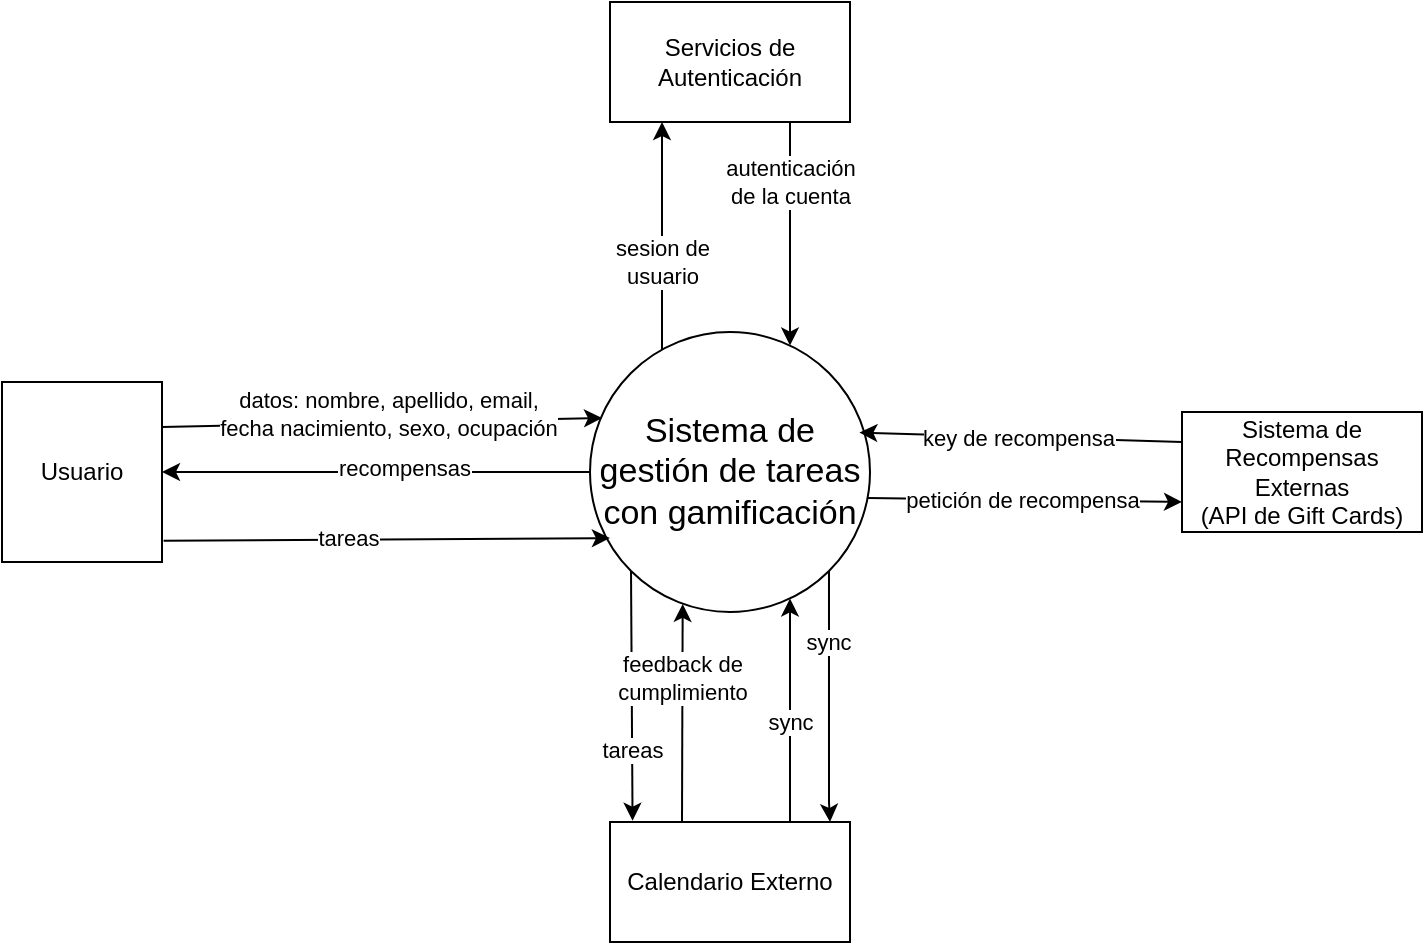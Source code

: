 <mxfile version="27.0.9" pages="2">
  <diagram name="Nivel 0" id="aczHuY5u1-I6r8wNnccB">
    <mxGraphModel grid="1" page="1" gridSize="10" guides="1" tooltips="1" connect="1" arrows="1" fold="1" pageScale="1" pageWidth="827" pageHeight="1169" math="0" shadow="0">
      <root>
        <mxCell id="0" />
        <mxCell id="1" parent="0" />
        <mxCell id="4BAkjUlMA6Nwl7Ngq4Zv-7" style="rounded=0;orthogonalLoop=1;jettySize=auto;html=1;entryX=1;entryY=0.5;entryDx=0;entryDy=0;" edge="1" parent="1" source="4BAkjUlMA6Nwl7Ngq4Zv-3" target="4BAkjUlMA6Nwl7Ngq4Zv-4">
          <mxGeometry relative="1" as="geometry" />
        </mxCell>
        <mxCell id="4BAkjUlMA6Nwl7Ngq4Zv-17" value="recompensas" style="edgeLabel;html=1;align=center;verticalAlign=middle;resizable=0;points=[];" connectable="0" vertex="1" parent="4BAkjUlMA6Nwl7Ngq4Zv-7">
          <mxGeometry x="-0.129" y="-2" relative="1" as="geometry">
            <mxPoint as="offset" />
          </mxGeometry>
        </mxCell>
        <mxCell id="4BAkjUlMA6Nwl7Ngq4Zv-19" style="rounded=0;orthogonalLoop=1;jettySize=auto;html=1;exitX=0;exitY=1;exitDx=0;exitDy=0;entryX=0.094;entryY=-0.011;entryDx=0;entryDy=0;entryPerimeter=0;" edge="1" parent="1" source="4BAkjUlMA6Nwl7Ngq4Zv-3" target="4BAkjUlMA6Nwl7Ngq4Zv-18">
          <mxGeometry relative="1" as="geometry" />
        </mxCell>
        <mxCell id="4BAkjUlMA6Nwl7Ngq4Zv-20" value="tareas" style="edgeLabel;html=1;align=center;verticalAlign=middle;resizable=0;points=[];" connectable="0" vertex="1" parent="4BAkjUlMA6Nwl7Ngq4Zv-19">
          <mxGeometry x="0.012" relative="1" as="geometry">
            <mxPoint y="26" as="offset" />
          </mxGeometry>
        </mxCell>
        <mxCell id="4BAkjUlMA6Nwl7Ngq4Zv-25" style="rounded=0;orthogonalLoop=1;jettySize=auto;html=1;exitX=0.992;exitY=0.593;exitDx=0;exitDy=0;entryX=0;entryY=0.75;entryDx=0;entryDy=0;exitPerimeter=0;" edge="1" parent="1" source="4BAkjUlMA6Nwl7Ngq4Zv-3" target="4BAkjUlMA6Nwl7Ngq4Zv-23">
          <mxGeometry relative="1" as="geometry" />
        </mxCell>
        <mxCell id="4BAkjUlMA6Nwl7Ngq4Zv-26" value="petición de recompensa" style="edgeLabel;html=1;align=center;verticalAlign=middle;resizable=0;points=[];" connectable="0" vertex="1" parent="4BAkjUlMA6Nwl7Ngq4Zv-25">
          <mxGeometry x="-0.176" relative="1" as="geometry">
            <mxPoint x="12" as="offset" />
          </mxGeometry>
        </mxCell>
        <mxCell id="4BAkjUlMA6Nwl7Ngq4Zv-35" style="rounded=0;orthogonalLoop=1;jettySize=auto;html=1;edgeStyle=orthogonalEdgeStyle;" edge="1" parent="1" source="4BAkjUlMA6Nwl7Ngq4Zv-3" target="4BAkjUlMA6Nwl7Ngq4Zv-34">
          <mxGeometry relative="1" as="geometry">
            <Array as="points">
              <mxPoint x="380" y="280" />
              <mxPoint x="380" y="280" />
            </Array>
          </mxGeometry>
        </mxCell>
        <mxCell id="4BAkjUlMA6Nwl7Ngq4Zv-36" value="sesion de&lt;div&gt;usuario&lt;/div&gt;" style="edgeLabel;html=1;align=center;verticalAlign=middle;resizable=0;points=[];" connectable="0" vertex="1" parent="4BAkjUlMA6Nwl7Ngq4Zv-35">
          <mxGeometry x="0.146" y="3" relative="1" as="geometry">
            <mxPoint x="3" y="21" as="offset" />
          </mxGeometry>
        </mxCell>
        <mxCell id="80QkjugZC8GEYxrpgNlj-1" style="edgeStyle=orthogonalEdgeStyle;rounded=0;orthogonalLoop=1;jettySize=auto;html=1;exitX=1;exitY=1;exitDx=0;exitDy=0;" edge="1" parent="1" source="4BAkjUlMA6Nwl7Ngq4Zv-3" target="4BAkjUlMA6Nwl7Ngq4Zv-18">
          <mxGeometry relative="1" as="geometry">
            <Array as="points">
              <mxPoint x="464" y="520" />
              <mxPoint x="464" y="520" />
            </Array>
          </mxGeometry>
        </mxCell>
        <mxCell id="4BAkjUlMA6Nwl7Ngq4Zv-3" value="&lt;font style=&quot;font-size: 17px;&quot;&gt;Sistema de gestión de tareas con gamificación&lt;/font&gt;" style="ellipse;whiteSpace=wrap;html=1;aspect=fixed;" vertex="1" parent="1">
          <mxGeometry x="344" y="285" width="140" height="140" as="geometry" />
        </mxCell>
        <mxCell id="4BAkjUlMA6Nwl7Ngq4Zv-4" value="Usuario" style="rounded=0;whiteSpace=wrap;html=1;" vertex="1" parent="1">
          <mxGeometry x="50" y="310" width="80" height="90" as="geometry" />
        </mxCell>
        <mxCell id="4BAkjUlMA6Nwl7Ngq4Zv-10" style="rounded=0;orthogonalLoop=1;jettySize=auto;html=1;entryX=0.071;entryY=0.736;entryDx=0;entryDy=0;entryPerimeter=0;exitX=1.01;exitY=0.882;exitDx=0;exitDy=0;exitPerimeter=0;" edge="1" parent="1" source="4BAkjUlMA6Nwl7Ngq4Zv-4" target="4BAkjUlMA6Nwl7Ngq4Zv-3">
          <mxGeometry relative="1" as="geometry" />
        </mxCell>
        <mxCell id="4BAkjUlMA6Nwl7Ngq4Zv-11" value="tareas" style="edgeLabel;html=1;align=center;verticalAlign=middle;resizable=0;points=[];" connectable="0" vertex="1" parent="4BAkjUlMA6Nwl7Ngq4Zv-10">
          <mxGeometry x="0.415" y="-1" relative="1" as="geometry">
            <mxPoint x="-66" y="-2" as="offset" />
          </mxGeometry>
        </mxCell>
        <mxCell id="4BAkjUlMA6Nwl7Ngq4Zv-14" style="rounded=0;orthogonalLoop=1;jettySize=auto;html=1;exitX=1;exitY=0.25;exitDx=0;exitDy=0;entryX=0.043;entryY=0.307;entryDx=0;entryDy=0;entryPerimeter=0;" edge="1" parent="1" source="4BAkjUlMA6Nwl7Ngq4Zv-4" target="4BAkjUlMA6Nwl7Ngq4Zv-3">
          <mxGeometry relative="1" as="geometry">
            <mxPoint x="340" y="340" as="targetPoint" />
          </mxGeometry>
        </mxCell>
        <mxCell id="4BAkjUlMA6Nwl7Ngq4Zv-16" value="datos: nombre, apellido, email,&lt;div&gt;fecha nacimiento, sexo, ocupación&lt;/div&gt;" style="edgeLabel;html=1;align=center;verticalAlign=middle;resizable=0;points=[];" connectable="0" vertex="1" parent="4BAkjUlMA6Nwl7Ngq4Zv-14">
          <mxGeometry x="-0.206" y="-1" relative="1" as="geometry">
            <mxPoint x="25" y="-6" as="offset" />
          </mxGeometry>
        </mxCell>
        <mxCell id="80QkjugZC8GEYxrpgNlj-3" style="edgeStyle=orthogonalEdgeStyle;rounded=0;orthogonalLoop=1;jettySize=auto;html=1;exitX=0.75;exitY=0;exitDx=0;exitDy=0;" edge="1" parent="1" source="4BAkjUlMA6Nwl7Ngq4Zv-18" target="4BAkjUlMA6Nwl7Ngq4Zv-3">
          <mxGeometry relative="1" as="geometry">
            <Array as="points">
              <mxPoint x="444" y="450" />
              <mxPoint x="444" y="450" />
            </Array>
          </mxGeometry>
        </mxCell>
        <mxCell id="4BAkjUlMA6Nwl7Ngq4Zv-18" value="Calendario Externo" style="rounded=0;whiteSpace=wrap;html=1;" vertex="1" parent="1">
          <mxGeometry x="354" y="530" width="120" height="60" as="geometry" />
        </mxCell>
        <mxCell id="4BAkjUlMA6Nwl7Ngq4Zv-21" style="edgeStyle=orthogonalEdgeStyle;rounded=0;orthogonalLoop=1;jettySize=auto;html=1;entryX=0.331;entryY=0.971;entryDx=0;entryDy=0;entryPerimeter=0;" edge="1" parent="1" target="4BAkjUlMA6Nwl7Ngq4Zv-3">
          <mxGeometry relative="1" as="geometry">
            <mxPoint x="390" y="530" as="sourcePoint" />
            <Array as="points">
              <mxPoint x="390" y="530" />
              <mxPoint x="390" y="478" />
            </Array>
          </mxGeometry>
        </mxCell>
        <mxCell id="4BAkjUlMA6Nwl7Ngq4Zv-22" value="feedback de&lt;div&gt;cumplimiento&lt;/div&gt;" style="edgeLabel;html=1;align=center;verticalAlign=middle;resizable=0;points=[];" connectable="0" vertex="1" parent="4BAkjUlMA6Nwl7Ngq4Zv-21">
          <mxGeometry x="0.109" relative="1" as="geometry">
            <mxPoint y="-12" as="offset" />
          </mxGeometry>
        </mxCell>
        <mxCell id="4BAkjUlMA6Nwl7Ngq4Zv-23" value="&lt;font&gt;Sistema de Recompensas Externas&lt;/font&gt;&lt;div&gt;&lt;font&gt;(API de Gift Cards)&lt;/font&gt;&lt;/div&gt;" style="rounded=0;whiteSpace=wrap;html=1;" vertex="1" parent="1">
          <mxGeometry x="640" y="325" width="120" height="60" as="geometry" />
        </mxCell>
        <mxCell id="4BAkjUlMA6Nwl7Ngq4Zv-24" style="rounded=0;orthogonalLoop=1;jettySize=auto;html=1;entryX=0.962;entryY=0.359;entryDx=0;entryDy=0;entryPerimeter=0;exitX=0;exitY=0.25;exitDx=0;exitDy=0;" edge="1" parent="1" source="4BAkjUlMA6Nwl7Ngq4Zv-23" target="4BAkjUlMA6Nwl7Ngq4Zv-3">
          <mxGeometry relative="1" as="geometry" />
        </mxCell>
        <mxCell id="4BAkjUlMA6Nwl7Ngq4Zv-27" value="key de recompensa" style="edgeLabel;html=1;align=center;verticalAlign=middle;resizable=0;points=[];" connectable="0" vertex="1" parent="4BAkjUlMA6Nwl7Ngq4Zv-24">
          <mxGeometry x="-0.295" y="-1" relative="1" as="geometry">
            <mxPoint x="-25" as="offset" />
          </mxGeometry>
        </mxCell>
        <mxCell id="4BAkjUlMA6Nwl7Ngq4Zv-34" value="Servicios de Autenticación" style="rounded=0;whiteSpace=wrap;html=1;" vertex="1" parent="1">
          <mxGeometry x="354" y="120" width="120" height="60" as="geometry" />
        </mxCell>
        <mxCell id="4BAkjUlMA6Nwl7Ngq4Zv-37" style="rounded=0;orthogonalLoop=1;jettySize=auto;html=1;exitX=0.75;exitY=1;exitDx=0;exitDy=0;edgeStyle=orthogonalEdgeStyle;" edge="1" parent="1" source="4BAkjUlMA6Nwl7Ngq4Zv-34" target="4BAkjUlMA6Nwl7Ngq4Zv-3">
          <mxGeometry relative="1" as="geometry">
            <Array as="points">
              <mxPoint x="444" y="280" />
              <mxPoint x="444" y="280" />
            </Array>
            <mxPoint x="460" y="260" as="targetPoint" />
          </mxGeometry>
        </mxCell>
        <mxCell id="4BAkjUlMA6Nwl7Ngq4Zv-38" value="autenticación&lt;div&gt;de la cuenta&lt;/div&gt;" style="edgeLabel;html=1;align=center;verticalAlign=middle;resizable=0;points=[];" connectable="0" vertex="1" parent="4BAkjUlMA6Nwl7Ngq4Zv-37">
          <mxGeometry x="-0.209" y="-1" relative="1" as="geometry">
            <mxPoint x="1" y="-14" as="offset" />
          </mxGeometry>
        </mxCell>
        <mxCell id="80QkjugZC8GEYxrpgNlj-2" value="sync" style="edgeLabel;html=1;align=center;verticalAlign=middle;resizable=0;points=[];" connectable="0" vertex="1" parent="1">
          <mxGeometry x="462.999" y="439.996" as="geometry" />
        </mxCell>
        <mxCell id="80QkjugZC8GEYxrpgNlj-5" value="sync" style="edgeLabel;html=1;align=center;verticalAlign=middle;resizable=0;points=[];" connectable="0" vertex="1" parent="1">
          <mxGeometry x="443.999" y="479.996" as="geometry" />
        </mxCell>
      </root>
    </mxGraphModel>
  </diagram>
  <diagram name="nivel 1" id="hm4UKP0Rl69SnvJGqxtc">
    <mxGraphModel grid="1" page="1" gridSize="10" guides="1" tooltips="1" connect="1" arrows="1" fold="1" pageScale="1" pageWidth="827" pageHeight="1169" math="0" shadow="0">
      <root>
        <mxCell id="5PwMdv7MGkjJYyUV1_AV-0" />
        <mxCell id="5PwMdv7MGkjJYyUV1_AV-1" parent="5PwMdv7MGkjJYyUV1_AV-0" />
        <mxCell id="5PwMdv7MGkjJYyUV1_AV-2" value="" style="ellipse;whiteSpace=wrap;html=1;aspect=fixed;dashed=1;dashPattern=8 8;fillColor=none;" parent="5PwMdv7MGkjJYyUV1_AV-1" vertex="1">
          <mxGeometry x="100.75" y="199.25" width="636.5" height="636.5" as="geometry" />
        </mxCell>
        <mxCell id="5PwMdv7MGkjJYyUV1_AV-3" style="rounded=0;orthogonalLoop=1;jettySize=auto;html=1;edgeStyle=orthogonalEdgeStyle;curved=1;exitX=0;exitY=1;exitDx=0;exitDy=0;" parent="5PwMdv7MGkjJYyUV1_AV-1" source="5PwMdv7MGkjJYyUV1_AV-47" target="5PwMdv7MGkjJYyUV1_AV-12" edge="1">
          <mxGeometry relative="1" as="geometry">
            <mxPoint x="464" y="575" as="sourcePoint" />
            <mxPoint x="34" y="510" as="targetPoint" />
            <Array as="points">
              <mxPoint x="584" y="650" />
              <mxPoint x="370" y="650" />
              <mxPoint x="370" y="710" />
              <mxPoint x="-90" y="710" />
            </Array>
          </mxGeometry>
        </mxCell>
        <mxCell id="8203JDkQFIH94tRZnooB-0" value="recompensas" style="edgeLabel;html=1;align=center;verticalAlign=middle;resizable=0;points=[];" parent="5PwMdv7MGkjJYyUV1_AV-3" connectable="0" vertex="1">
          <mxGeometry x="0.094" y="-3" relative="1" as="geometry">
            <mxPoint as="offset" />
          </mxGeometry>
        </mxCell>
        <mxCell id="5PwMdv7MGkjJYyUV1_AV-5" style="rounded=0;orthogonalLoop=1;jettySize=auto;html=1;entryX=0.094;entryY=-0.011;entryDx=0;entryDy=0;entryPerimeter=0;exitX=0.038;exitY=0.612;exitDx=0;exitDy=0;exitPerimeter=0;edgeStyle=orthogonalEdgeStyle;curved=1;" parent="5PwMdv7MGkjJYyUV1_AV-1" source="5PwMdv7MGkjJYyUV1_AV-46" target="5PwMdv7MGkjJYyUV1_AV-18" edge="1">
          <mxGeometry relative="1" as="geometry">
            <mxPoint x="390" y="670" as="sourcePoint" />
            <Array as="points">
              <mxPoint x="360" y="738" />
              <mxPoint x="360" y="818" />
              <mxPoint x="376" y="818" />
            </Array>
          </mxGeometry>
        </mxCell>
        <mxCell id="5PwMdv7MGkjJYyUV1_AV-6" value="tareas" style="edgeLabel;html=1;align=center;verticalAlign=middle;resizable=0;points=[];" parent="5PwMdv7MGkjJYyUV1_AV-5" connectable="0" vertex="1">
          <mxGeometry x="0.012" relative="1" as="geometry">
            <mxPoint y="4" as="offset" />
          </mxGeometry>
        </mxCell>
        <mxCell id="5PwMdv7MGkjJYyUV1_AV-7" style="rounded=0;orthogonalLoop=1;jettySize=auto;html=1;exitX=0.958;exitY=0.733;exitDx=0;exitDy=0;entryX=0;entryY=0.75;entryDx=0;entryDy=0;exitPerimeter=0;edgeStyle=orthogonalEdgeStyle;curved=1;" parent="5PwMdv7MGkjJYyUV1_AV-1" source="5PwMdv7MGkjJYyUV1_AV-47" target="5PwMdv7MGkjJYyUV1_AV-21" edge="1">
          <mxGeometry relative="1" as="geometry">
            <Array as="points">
              <mxPoint x="590" y="680" />
              <mxPoint x="860" y="680" />
              <mxPoint x="860" y="665" />
            </Array>
          </mxGeometry>
        </mxCell>
        <mxCell id="5PwMdv7MGkjJYyUV1_AV-8" value="petición de recompensa" style="edgeLabel;html=1;align=center;verticalAlign=middle;resizable=0;points=[];horizontal=1;" parent="5PwMdv7MGkjJYyUV1_AV-7" vertex="1" connectable="0">
          <mxGeometry x="0.175" y="1" relative="1" as="geometry">
            <mxPoint as="offset" />
          </mxGeometry>
        </mxCell>
        <mxCell id="5PwMdv7MGkjJYyUV1_AV-11" style="rounded=0;orthogonalLoop=1;jettySize=auto;html=1;exitX=0.952;exitY=0.602;exitDx=0;exitDy=0;exitPerimeter=0;edgeStyle=orthogonalEdgeStyle;curved=1;entryX=1;entryY=0;entryDx=0;entryDy=0;" parent="5PwMdv7MGkjJYyUV1_AV-1" source="5PwMdv7MGkjJYyUV1_AV-46" target="5PwMdv7MGkjJYyUV1_AV-18" edge="1">
          <mxGeometry relative="1" as="geometry">
            <mxPoint x="460" y="670" as="sourcePoint" />
            <mxPoint x="470" y="850" as="targetPoint" />
            <Array as="points">
              <mxPoint x="485" y="738" />
            </Array>
          </mxGeometry>
        </mxCell>
        <mxCell id="8203JDkQFIH94tRZnooB-9" value="sync" style="edgeLabel;html=1;align=center;verticalAlign=middle;resizable=0;points=[];" parent="5PwMdv7MGkjJYyUV1_AV-11" connectable="0" vertex="1">
          <mxGeometry x="0.023" y="2" relative="1" as="geometry">
            <mxPoint y="20" as="offset" />
          </mxGeometry>
        </mxCell>
        <mxCell id="5PwMdv7MGkjJYyUV1_AV-12" value="Usuario" style="rounded=0;whiteSpace=wrap;html=1;" parent="5PwMdv7MGkjJYyUV1_AV-1" vertex="1">
          <mxGeometry x="-130" y="415" width="80" height="90" as="geometry" />
        </mxCell>
        <mxCell id="5PwMdv7MGkjJYyUV1_AV-13" style="rounded=0;orthogonalLoop=1;jettySize=auto;html=1;exitX=1.01;exitY=0.882;exitDx=0;exitDy=0;exitPerimeter=0;" parent="5PwMdv7MGkjJYyUV1_AV-1" source="5PwMdv7MGkjJYyUV1_AV-12" target="5PwMdv7MGkjJYyUV1_AV-57" edge="1">
          <mxGeometry relative="1" as="geometry">
            <mxPoint x="254" y="505" as="targetPoint" />
          </mxGeometry>
        </mxCell>
        <mxCell id="8203JDkQFIH94tRZnooB-7" value="tareas" style="edgeLabel;html=1;align=center;verticalAlign=middle;resizable=0;points=[];" parent="5PwMdv7MGkjJYyUV1_AV-13" connectable="0" vertex="1">
          <mxGeometry x="-0.053" y="-1" relative="1" as="geometry">
            <mxPoint as="offset" />
          </mxGeometry>
        </mxCell>
        <mxCell id="5PwMdv7MGkjJYyUV1_AV-15" style="rounded=0;orthogonalLoop=1;jettySize=auto;html=1;exitX=1.004;exitY=0.067;exitDx=0;exitDy=0;exitPerimeter=0;edgeStyle=orthogonalEdgeStyle;curved=1;" parent="5PwMdv7MGkjJYyUV1_AV-1" source="5PwMdv7MGkjJYyUV1_AV-12" target="5PwMdv7MGkjJYyUV1_AV-65" edge="1">
          <mxGeometry relative="1" as="geometry">
            <Array as="points">
              <mxPoint x="80" y="421" />
              <mxPoint x="80" y="394" />
            </Array>
            <mxPoint x="255.5" y="430" as="targetPoint" />
          </mxGeometry>
        </mxCell>
        <mxCell id="8203JDkQFIH94tRZnooB-2" value="datos: nombre, apellido, email,&lt;div&gt;fecha nacimiento, sexo, ocupación&lt;/div&gt;" style="edgeLabel;html=1;align=center;verticalAlign=middle;resizable=0;points=[];" parent="5PwMdv7MGkjJYyUV1_AV-15" connectable="0" vertex="1">
          <mxGeometry x="-0.193" y="6" relative="1" as="geometry">
            <mxPoint as="offset" />
          </mxGeometry>
        </mxCell>
        <mxCell id="8203JDkQFIH94tRZnooB-13" style="edgeStyle=orthogonalEdgeStyle;rounded=0;orthogonalLoop=1;jettySize=auto;html=1;exitX=0.75;exitY=0;exitDx=0;exitDy=0;entryX=1;entryY=1;entryDx=0;entryDy=0;curved=1;" parent="5PwMdv7MGkjJYyUV1_AV-1" source="5PwMdv7MGkjJYyUV1_AV-18" target="5PwMdv7MGkjJYyUV1_AV-46" edge="1">
          <mxGeometry relative="1" as="geometry" />
        </mxCell>
        <mxCell id="8203JDkQFIH94tRZnooB-14" value="sync" style="edgeLabel;html=1;align=center;verticalAlign=middle;resizable=0;points=[];" parent="8203JDkQFIH94tRZnooB-13" connectable="0" vertex="1">
          <mxGeometry x="0.489" relative="1" as="geometry">
            <mxPoint as="offset" />
          </mxGeometry>
        </mxCell>
        <mxCell id="5PwMdv7MGkjJYyUV1_AV-18" value="Calendario Externo" style="rounded=0;whiteSpace=wrap;html=1;" parent="5PwMdv7MGkjJYyUV1_AV-1" vertex="1">
          <mxGeometry x="365" y="870" width="120" height="60" as="geometry" />
        </mxCell>
        <mxCell id="5PwMdv7MGkjJYyUV1_AV-19" style="rounded=0;orthogonalLoop=1;jettySize=auto;html=1;exitX=0.5;exitY=0;exitDx=0;exitDy=0;edgeStyle=orthogonalEdgeStyle;curved=1;" parent="5PwMdv7MGkjJYyUV1_AV-1" source="5PwMdv7MGkjJYyUV1_AV-18" target="5PwMdv7MGkjJYyUV1_AV-46" edge="1">
          <mxGeometry relative="1" as="geometry">
            <mxPoint x="435.77" y="789.6" as="sourcePoint" />
            <mxPoint x="407.5" y="670" as="targetPoint" />
            <Array as="points">
              <mxPoint x="425" y="818" />
              <mxPoint x="410" y="818" />
            </Array>
          </mxGeometry>
        </mxCell>
        <mxCell id="5PwMdv7MGkjJYyUV1_AV-20" value="&lt;font size=&quot;1&quot;&gt;feedback&lt;/font&gt;&lt;div&gt;&lt;font size=&quot;1&quot;&gt;de&lt;/font&gt;&lt;/div&gt;&lt;div&gt;&lt;font size=&quot;1&quot;&gt;cumplimiento&lt;/font&gt;&lt;/div&gt;" style="edgeLabel;html=1;align=center;verticalAlign=middle;resizable=0;points=[];" parent="5PwMdv7MGkjJYyUV1_AV-19" connectable="0" vertex="1">
          <mxGeometry x="0.109" relative="1" as="geometry">
            <mxPoint x="4" y="-7" as="offset" />
          </mxGeometry>
        </mxCell>
        <mxCell id="5PwMdv7MGkjJYyUV1_AV-21" value="&lt;font&gt;Sistema de recompensas externas&lt;/font&gt;&lt;div&gt;&lt;font&gt;(API de Gift Cards)&lt;/font&gt;&lt;/div&gt;" style="rounded=0;whiteSpace=wrap;html=1;" parent="5PwMdv7MGkjJYyUV1_AV-1" vertex="1">
          <mxGeometry x="880" y="620" width="120" height="60" as="geometry" />
        </mxCell>
        <mxCell id="5PwMdv7MGkjJYyUV1_AV-22" style="rounded=0;orthogonalLoop=1;jettySize=auto;html=1;entryX=0.97;entryY=0.334;entryDx=0;entryDy=0;exitX=0;exitY=0.25;exitDx=0;exitDy=0;entryPerimeter=0;edgeStyle=orthogonalEdgeStyle;curved=1;" parent="5PwMdv7MGkjJYyUV1_AV-1" source="5PwMdv7MGkjJYyUV1_AV-21" target="5PwMdv7MGkjJYyUV1_AV-47" edge="1">
          <mxGeometry relative="1" as="geometry">
            <Array as="points">
              <mxPoint x="880" y="620" />
              <mxPoint x="690" y="620" />
              <mxPoint x="690" y="635" />
              <mxPoint x="670" y="635" />
            </Array>
          </mxGeometry>
        </mxCell>
        <mxCell id="5PwMdv7MGkjJYyUV1_AV-23" value="key de recompensa" style="edgeLabel;html=1;align=center;verticalAlign=middle;resizable=0;points=[];" parent="5PwMdv7MGkjJYyUV1_AV-22" connectable="0" vertex="1">
          <mxGeometry x="-0.297" y="-2" relative="1" as="geometry">
            <mxPoint x="-34" y="2" as="offset" />
          </mxGeometry>
        </mxCell>
        <mxCell id="5PwMdv7MGkjJYyUV1_AV-24" value="Sevicios de Autenticación" style="rounded=0;whiteSpace=wrap;html=1;" parent="5PwMdv7MGkjJYyUV1_AV-1" vertex="1">
          <mxGeometry x="379" y="40" width="120" height="60" as="geometry" />
        </mxCell>
        <mxCell id="5PwMdv7MGkjJYyUV1_AV-25" style="rounded=0;orthogonalLoop=1;jettySize=auto;html=1;entryX=1;entryY=0;entryDx=0;entryDy=0;exitX=1;exitY=1;exitDx=0;exitDy=0;edgeStyle=orthogonalEdgeStyle;curved=1;" parent="5PwMdv7MGkjJYyUV1_AV-1" source="5PwMdv7MGkjJYyUV1_AV-24" target="5PwMdv7MGkjJYyUV1_AV-56" edge="1">
          <mxGeometry relative="1" as="geometry" />
        </mxCell>
        <mxCell id="5PwMdv7MGkjJYyUV1_AV-26" value="autenticación&lt;div&gt;de la cuenta&lt;/div&gt;" style="edgeLabel;html=1;align=center;verticalAlign=middle;resizable=0;points=[];" parent="5PwMdv7MGkjJYyUV1_AV-25" connectable="0" vertex="1">
          <mxGeometry x="-0.209" y="-1" relative="1" as="geometry">
            <mxPoint x="-13" y="1" as="offset" />
          </mxGeometry>
        </mxCell>
        <mxCell id="5PwMdv7MGkjJYyUV1_AV-28" value="sync" style="edgeLabel;html=1;align=center;verticalAlign=middle;resizable=0;points=[];" parent="5PwMdv7MGkjJYyUV1_AV-1" connectable="0" vertex="1">
          <mxGeometry x="443.999" y="739.996" as="geometry" />
        </mxCell>
        <mxCell id="5PwMdv7MGkjJYyUV1_AV-29" style="edgeStyle=orthogonalEdgeStyle;rounded=0;orthogonalLoop=1;jettySize=auto;html=1;" parent="5PwMdv7MGkjJYyUV1_AV-1" source="5PwMdv7MGkjJYyUV1_AV-46" target="5PwMdv7MGkjJYyUV1_AV-49" edge="1">
          <mxGeometry relative="1" as="geometry">
            <Array as="points">
              <mxPoint x="434" y="580" />
              <mxPoint x="434" y="580" />
            </Array>
            <mxPoint x="442.5" y="630" as="sourcePoint" />
            <mxPoint x="434" y="527.5" as="targetPoint" />
          </mxGeometry>
        </mxCell>
        <mxCell id="5PwMdv7MGkjJYyUV1_AV-30" style="edgeStyle=orthogonalEdgeStyle;rounded=0;orthogonalLoop=1;jettySize=auto;html=1;" parent="5PwMdv7MGkjJYyUV1_AV-1" source="5PwMdv7MGkjJYyUV1_AV-49" target="5PwMdv7MGkjJYyUV1_AV-46" edge="1">
          <mxGeometry relative="1" as="geometry">
            <Array as="points">
              <mxPoint x="414" y="580" />
              <mxPoint x="414" y="580" />
            </Array>
            <mxPoint x="414" y="527.5" as="sourcePoint" />
            <mxPoint x="414" y="630" as="targetPoint" />
          </mxGeometry>
        </mxCell>
        <mxCell id="5PwMdv7MGkjJYyUV1_AV-35" style="rounded=0;orthogonalLoop=1;jettySize=auto;html=1;exitX=0;exitY=1;exitDx=0;exitDy=0;edgeStyle=orthogonalEdgeStyle;curved=1;" parent="5PwMdv7MGkjJYyUV1_AV-1" source="5PwMdv7MGkjJYyUV1_AV-49" target="5PwMdv7MGkjJYyUV1_AV-48" edge="1">
          <mxGeometry relative="1" as="geometry">
            <mxPoint x="376" y="527.5" as="sourcePoint" />
          </mxGeometry>
        </mxCell>
        <mxCell id="5PwMdv7MGkjJYyUV1_AV-37" style="edgeStyle=orthogonalEdgeStyle;rounded=0;orthogonalLoop=1;jettySize=auto;html=1;entryX=0;entryY=0;entryDx=0;entryDy=0;curved=1;" parent="5PwMdv7MGkjJYyUV1_AV-1" source="5PwMdv7MGkjJYyUV1_AV-65" target="5PwMdv7MGkjJYyUV1_AV-58" edge="1">
          <mxGeometry relative="1" as="geometry">
            <Array as="points">
              <mxPoint x="260" y="460" />
              <mxPoint x="540" y="460" />
              <mxPoint x="540" y="465" />
            </Array>
            <mxPoint x="322.5" y="450" as="sourcePoint" />
          </mxGeometry>
        </mxCell>
        <mxCell id="8203JDkQFIH94tRZnooB-23" value="intereses" style="edgeLabel;html=1;align=center;verticalAlign=middle;resizable=0;points=[];" parent="5PwMdv7MGkjJYyUV1_AV-37" connectable="0" vertex="1">
          <mxGeometry x="0.486" y="1" relative="1" as="geometry">
            <mxPoint y="6" as="offset" />
          </mxGeometry>
        </mxCell>
        <mxCell id="5PwMdv7MGkjJYyUV1_AV-40" style="rounded=0;orthogonalLoop=1;jettySize=auto;html=1;exitX=0.919;exitY=0.697;exitDx=0;exitDy=0;exitPerimeter=0;entryX=0;entryY=0.75;entryDx=0;entryDy=0;" parent="5PwMdv7MGkjJYyUV1_AV-1" source="5PwMdv7MGkjJYyUV1_AV-57" target="5PwMdv7MGkjJYyUV1_AV-49" edge="1">
          <mxGeometry relative="1" as="geometry">
            <mxPoint x="376" y="516.25" as="targetPoint" />
            <mxPoint x="324" y="515" as="sourcePoint" />
          </mxGeometry>
        </mxCell>
        <mxCell id="8203JDkQFIH94tRZnooB-32" value="tareas" style="edgeLabel;html=1;align=center;verticalAlign=middle;resizable=0;points=[];" parent="5PwMdv7MGkjJYyUV1_AV-40" connectable="0" vertex="1">
          <mxGeometry x="-0.091" y="1" relative="1" as="geometry">
            <mxPoint as="offset" />
          </mxGeometry>
        </mxCell>
        <mxCell id="5PwMdv7MGkjJYyUV1_AV-41" style="edgeStyle=orthogonalEdgeStyle;rounded=0;orthogonalLoop=1;jettySize=auto;html=1;exitX=0.5;exitY=1;exitDx=0;exitDy=0;curved=1;" parent="5PwMdv7MGkjJYyUV1_AV-1" source="5PwMdv7MGkjJYyUV1_AV-58" target="5PwMdv7MGkjJYyUV1_AV-47" edge="1">
          <mxGeometry relative="1" as="geometry" />
        </mxCell>
        <mxCell id="5PwMdv7MGkjJYyUV1_AV-42" style="edgeStyle=orthogonalEdgeStyle;rounded=0;orthogonalLoop=1;jettySize=auto;html=1;entryX=1;entryY=0;entryDx=0;entryDy=0;exitX=1;exitY=0.5;exitDx=0;exitDy=0;curved=1;" parent="5PwMdv7MGkjJYyUV1_AV-1" source="5PwMdv7MGkjJYyUV1_AV-67" target="5PwMdv7MGkjJYyUV1_AV-58" edge="1">
          <mxGeometry relative="1" as="geometry">
            <mxPoint x="544" y="410" as="sourcePoint" />
          </mxGeometry>
        </mxCell>
        <mxCell id="5PwMdv7MGkjJYyUV1_AV-43" style="edgeStyle=orthogonalEdgeStyle;rounded=0;orthogonalLoop=1;jettySize=auto;html=1;exitX=1;exitY=0.5;exitDx=0;exitDy=0;curved=1;" parent="5PwMdv7MGkjJYyUV1_AV-1" source="5PwMdv7MGkjJYyUV1_AV-48" target="5PwMdv7MGkjJYyUV1_AV-49" edge="1">
          <mxGeometry relative="1" as="geometry">
            <Array as="points">
              <mxPoint x="390" y="663" />
            </Array>
          </mxGeometry>
        </mxCell>
        <mxCell id="5PwMdv7MGkjJYyUV1_AV-46" value="Calendario" style="ellipse;whiteSpace=wrap;html=1;aspect=fixed;" parent="5PwMdv7MGkjJYyUV1_AV-1" vertex="1">
          <mxGeometry x="389" y="695.5" width="70" height="70" as="geometry" />
        </mxCell>
        <mxCell id="8203JDkQFIH94tRZnooB-34" style="rounded=0;orthogonalLoop=1;jettySize=auto;html=1;exitX=0;exitY=0;exitDx=0;exitDy=0;entryX=1;entryY=1;entryDx=0;entryDy=0;" parent="5PwMdv7MGkjJYyUV1_AV-1" source="5PwMdv7MGkjJYyUV1_AV-47" target="5PwMdv7MGkjJYyUV1_AV-49" edge="1">
          <mxGeometry relative="1" as="geometry" />
        </mxCell>
        <mxCell id="8203JDkQFIH94tRZnooB-35" value="recompensas" style="edgeLabel;html=1;align=center;verticalAlign=middle;resizable=0;points=[];" parent="8203JDkQFIH94tRZnooB-34" connectable="0" vertex="1">
          <mxGeometry x="-0.119" y="1" relative="1" as="geometry">
            <mxPoint as="offset" />
          </mxGeometry>
        </mxCell>
        <mxCell id="5PwMdv7MGkjJYyUV1_AV-47" value="Recompensas" style="ellipse;whiteSpace=wrap;html=1;aspect=fixed;" parent="5PwMdv7MGkjJYyUV1_AV-1" vertex="1">
          <mxGeometry x="570" y="602.25" width="95.5" height="95.5" as="geometry" />
        </mxCell>
        <mxCell id="8203JDkQFIH94tRZnooB-38" style="edgeStyle=orthogonalEdgeStyle;rounded=0;orthogonalLoop=1;jettySize=auto;html=1;exitX=0;exitY=0.5;exitDx=0;exitDy=0;entryX=0;entryY=1;entryDx=0;entryDy=0;curved=1;" parent="5PwMdv7MGkjJYyUV1_AV-1" source="5PwMdv7MGkjJYyUV1_AV-48" target="5PwMdv7MGkjJYyUV1_AV-65" edge="1">
          <mxGeometry relative="1" as="geometry">
            <Array as="points">
              <mxPoint x="259" y="660" />
              <mxPoint x="179" y="660" />
            </Array>
          </mxGeometry>
        </mxCell>
        <mxCell id="8203JDkQFIH94tRZnooB-39" value="amistades" style="edgeLabel;html=1;align=center;verticalAlign=middle;resizable=0;points=[];" parent="8203JDkQFIH94tRZnooB-38" connectable="0" vertex="1">
          <mxGeometry x="-0.211" y="-12" relative="1" as="geometry">
            <mxPoint as="offset" />
          </mxGeometry>
        </mxCell>
        <mxCell id="5PwMdv7MGkjJYyUV1_AV-48" value="Red Social" style="ellipse;whiteSpace=wrap;html=1;aspect=fixed;" parent="5PwMdv7MGkjJYyUV1_AV-1" vertex="1">
          <mxGeometry x="259" y="637.75" width="50" height="50" as="geometry" />
        </mxCell>
        <mxCell id="8203JDkQFIH94tRZnooB-30" style="rounded=0;orthogonalLoop=1;jettySize=auto;html=1;exitX=0;exitY=0.25;exitDx=0;exitDy=0;entryX=1;entryY=0;entryDx=0;entryDy=0;" parent="5PwMdv7MGkjJYyUV1_AV-1" source="5PwMdv7MGkjJYyUV1_AV-49" target="5PwMdv7MGkjJYyUV1_AV-57" edge="1">
          <mxGeometry relative="1" as="geometry" />
        </mxCell>
        <mxCell id="8203JDkQFIH94tRZnooB-31" value="tareas" style="edgeLabel;html=1;align=center;verticalAlign=middle;resizable=0;points=[];" parent="8203JDkQFIH94tRZnooB-30" connectable="0" vertex="1">
          <mxGeometry x="-0.059" y="-2" relative="1" as="geometry">
            <mxPoint as="offset" />
          </mxGeometry>
        </mxCell>
        <mxCell id="5PwMdv7MGkjJYyUV1_AV-49" value="&lt;font style=&quot;font-size: 15px;&quot;&gt;Almacén de&lt;/font&gt;&lt;div&gt;&lt;font style=&quot;font-size: 15px;&quot;&gt;Datos&lt;/font&gt;&lt;/div&gt;" style="shape=partialRectangle;whiteSpace=wrap;html=1;left=0;right=0;fillColor=none;" parent="5PwMdv7MGkjJYyUV1_AV-1" vertex="1">
          <mxGeometry x="353" y="485" width="121" height="65" as="geometry" />
        </mxCell>
        <mxCell id="5PwMdv7MGkjJYyUV1_AV-50" value="fechas" style="edgeLabel;html=1;align=center;verticalAlign=middle;resizable=0;points=[];" parent="5PwMdv7MGkjJYyUV1_AV-1" connectable="0" vertex="1">
          <mxGeometry x="413.999" y="589.996" as="geometry" />
        </mxCell>
        <mxCell id="5PwMdv7MGkjJYyUV1_AV-51" value="fechas" style="edgeLabel;html=1;align=center;verticalAlign=middle;resizable=0;points=[];" parent="5PwMdv7MGkjJYyUV1_AV-1" connectable="0" vertex="1">
          <mxGeometry x="433.999" y="559.996" as="geometry" />
        </mxCell>
        <mxCell id="5PwMdv7MGkjJYyUV1_AV-54" value="relaciones" style="edgeLabel;html=1;align=center;verticalAlign=top;resizable=0;points=[];rotation=0;" parent="5PwMdv7MGkjJYyUV1_AV-1" connectable="0" vertex="1">
          <mxGeometry x="363.996" y="619.998" as="geometry" />
        </mxCell>
        <mxCell id="5PwMdv7MGkjJYyUV1_AV-55" value="relaciones" style="edgeLabel;html=1;align=center;verticalAlign=top;resizable=0;points=[];rotation=0;" parent="5PwMdv7MGkjJYyUV1_AV-1" connectable="0" vertex="1">
          <mxGeometry x="333.996" y="569.998" as="geometry" />
        </mxCell>
        <mxCell id="8203JDkQFIH94tRZnooB-20" style="rounded=0;orthogonalLoop=1;jettySize=auto;html=1;exitX=0.5;exitY=1;exitDx=0;exitDy=0;entryX=0.5;entryY=0;entryDx=0;entryDy=0;" parent="5PwMdv7MGkjJYyUV1_AV-1" source="5PwMdv7MGkjJYyUV1_AV-56" target="5PwMdv7MGkjJYyUV1_AV-49" edge="1">
          <mxGeometry relative="1" as="geometry" />
        </mxCell>
        <mxCell id="jvBPAijivOhRB5HaXGN9-0" style="edgeStyle=orthogonalEdgeStyle;rounded=0;orthogonalLoop=1;jettySize=auto;html=1;exitX=0.5;exitY=0;exitDx=0;exitDy=0;entryX=0;entryY=1;entryDx=0;entryDy=0;curved=1;" edge="1" parent="5PwMdv7MGkjJYyUV1_AV-1" source="5PwMdv7MGkjJYyUV1_AV-56" target="5PwMdv7MGkjJYyUV1_AV-24">
          <mxGeometry relative="1" as="geometry" />
        </mxCell>
        <mxCell id="jvBPAijivOhRB5HaXGN9-1" value="sesion de&lt;div&gt;usuario&lt;/div&gt;" style="edgeLabel;html=1;align=center;verticalAlign=middle;resizable=0;points=[];" connectable="0" vertex="1" parent="jvBPAijivOhRB5HaXGN9-0">
          <mxGeometry x="0.395" y="-8" relative="1" as="geometry">
            <mxPoint as="offset" />
          </mxGeometry>
        </mxCell>
        <mxCell id="5PwMdv7MGkjJYyUV1_AV-56" value="Módulo de Autenticación" style="ellipse;whiteSpace=wrap;html=1;aspect=fixed;" parent="5PwMdv7MGkjJYyUV1_AV-1" vertex="1">
          <mxGeometry x="379" y="220" width="80" height="80" as="geometry" />
        </mxCell>
        <mxCell id="5PwMdv7MGkjJYyUV1_AV-57" value="Gestor de Tareas" style="ellipse;whiteSpace=wrap;html=1;aspect=fixed;" parent="5PwMdv7MGkjJYyUV1_AV-1" vertex="1">
          <mxGeometry x="210" y="492" width="60" height="60" as="geometry" />
        </mxCell>
        <mxCell id="5PwMdv7MGkjJYyUV1_AV-58" value="Clasificador de Perfiles" style="ellipse;whiteSpace=wrap;html=1;aspect=fixed;" parent="5PwMdv7MGkjJYyUV1_AV-1" vertex="1">
          <mxGeometry x="640" y="465" width="70" height="70" as="geometry" />
        </mxCell>
        <mxCell id="5PwMdv7MGkjJYyUV1_AV-59" value="clasificación" style="edgeLabel;html=1;align=center;verticalAlign=top;resizable=0;points=[];" parent="5PwMdv7MGkjJYyUV1_AV-1" connectable="0" vertex="1">
          <mxGeometry x="649.996" y="550.0" as="geometry" />
        </mxCell>
        <mxCell id="5PwMdv7MGkjJYyUV1_AV-60" value="estadísticas" style="edgeLabel;html=1;align=center;verticalAlign=top;resizable=0;points=[];" parent="5PwMdv7MGkjJYyUV1_AV-1" connectable="0" vertex="1">
          <mxGeometry x="689.996" y="380.0" as="geometry" />
        </mxCell>
        <mxCell id="8203JDkQFIH94tRZnooB-18" style="edgeStyle=orthogonalEdgeStyle;rounded=0;orthogonalLoop=1;jettySize=auto;html=1;exitX=1;exitY=0;exitDx=0;exitDy=0;entryX=0;entryY=0.5;entryDx=0;entryDy=0;curved=1;" parent="5PwMdv7MGkjJYyUV1_AV-1" source="5PwMdv7MGkjJYyUV1_AV-65" target="5PwMdv7MGkjJYyUV1_AV-56" edge="1">
          <mxGeometry relative="1" as="geometry" />
        </mxCell>
        <mxCell id="8203JDkQFIH94tRZnooB-19" value="sesion de&lt;div&gt;usuario&lt;/div&gt;" style="edgeLabel;html=1;align=center;verticalAlign=middle;resizable=0;points=[];" parent="8203JDkQFIH94tRZnooB-18" connectable="0" vertex="1">
          <mxGeometry x="-0.167" y="6" relative="1" as="geometry">
            <mxPoint as="offset" />
          </mxGeometry>
        </mxCell>
        <mxCell id="8203JDkQFIH94tRZnooB-21" style="edgeStyle=orthogonalEdgeStyle;rounded=0;orthogonalLoop=1;jettySize=auto;html=1;exitX=1;exitY=1;exitDx=0;exitDy=0;entryX=0.25;entryY=0;entryDx=0;entryDy=0;curved=1;" parent="5PwMdv7MGkjJYyUV1_AV-1" source="5PwMdv7MGkjJYyUV1_AV-65" target="5PwMdv7MGkjJYyUV1_AV-49" edge="1">
          <mxGeometry relative="1" as="geometry" />
        </mxCell>
        <mxCell id="8203JDkQFIH94tRZnooB-22" value="datos&lt;div&gt;usuario&lt;/div&gt;" style="edgeLabel;html=1;align=center;verticalAlign=middle;resizable=0;points=[];" parent="8203JDkQFIH94tRZnooB-21" connectable="0" vertex="1">
          <mxGeometry x="-0.224" y="-8" relative="1" as="geometry">
            <mxPoint x="-15" y="1" as="offset" />
          </mxGeometry>
        </mxCell>
        <mxCell id="8203JDkQFIH94tRZnooB-27" style="edgeStyle=orthogonalEdgeStyle;rounded=0;orthogonalLoop=1;jettySize=auto;html=1;exitX=1;exitY=0.5;exitDx=0;exitDy=0;entryX=0;entryY=1;entryDx=0;entryDy=0;curved=1;" parent="5PwMdv7MGkjJYyUV1_AV-1" source="5PwMdv7MGkjJYyUV1_AV-65" target="5PwMdv7MGkjJYyUV1_AV-67" edge="1">
          <mxGeometry relative="1" as="geometry">
            <Array as="points">
              <mxPoint x="520" y="360" />
              <mxPoint x="520" y="338" />
            </Array>
          </mxGeometry>
        </mxCell>
        <mxCell id="8203JDkQFIH94tRZnooB-41" value="resultados" style="edgeLabel;html=1;align=center;verticalAlign=middle;resizable=0;points=[];" parent="8203JDkQFIH94tRZnooB-27" connectable="0" vertex="1">
          <mxGeometry x="-0.231" y="2" relative="1" as="geometry">
            <mxPoint as="offset" />
          </mxGeometry>
        </mxCell>
        <mxCell id="5PwMdv7MGkjJYyUV1_AV-65" value="Perfil de&lt;div&gt;Usuario&lt;/div&gt;" style="ellipse;whiteSpace=wrap;html=1;aspect=fixed;" parent="5PwMdv7MGkjJYyUV1_AV-1" vertex="1">
          <mxGeometry x="170" y="330" width="60" height="60" as="geometry" />
        </mxCell>
        <mxCell id="5PwMdv7MGkjJYyUV1_AV-66" value="sesión de&lt;div&gt;usuario&lt;/div&gt;" style="edgeLabel;html=1;align=center;verticalAlign=middle;resizable=0;points=[];" parent="5PwMdv7MGkjJYyUV1_AV-1" connectable="0" vertex="1">
          <mxGeometry x="425.004" y="409.999" as="geometry">
            <mxPoint x="-9" y="14" as="offset" />
          </mxGeometry>
        </mxCell>
        <mxCell id="jvBPAijivOhRB5HaXGN9-2" style="edgeStyle=orthogonalEdgeStyle;rounded=0;orthogonalLoop=1;jettySize=auto;html=1;exitX=0;exitY=0.5;exitDx=0;exitDy=0;entryX=0.75;entryY=0;entryDx=0;entryDy=0;curved=1;" edge="1" parent="5PwMdv7MGkjJYyUV1_AV-1" source="5PwMdv7MGkjJYyUV1_AV-67" target="5PwMdv7MGkjJYyUV1_AV-49">
          <mxGeometry relative="1" as="geometry" />
        </mxCell>
        <mxCell id="5PwMdv7MGkjJYyUV1_AV-67" value="Motor de Gamificación" style="ellipse;whiteSpace=wrap;html=1;aspect=fixed;" parent="5PwMdv7MGkjJYyUV1_AV-1" vertex="1">
          <mxGeometry x="540" y="270" width="80" height="80" as="geometry" />
        </mxCell>
        <mxCell id="5PwMdv7MGkjJYyUV1_AV-68" value="estadísticas" style="edgeLabel;html=1;align=center;verticalAlign=top;resizable=0;points=[];" parent="5PwMdv7MGkjJYyUV1_AV-1" connectable="0" vertex="1">
          <mxGeometry x="458.996" y="370.0" as="geometry" />
        </mxCell>
      </root>
    </mxGraphModel>
  </diagram>
</mxfile>
